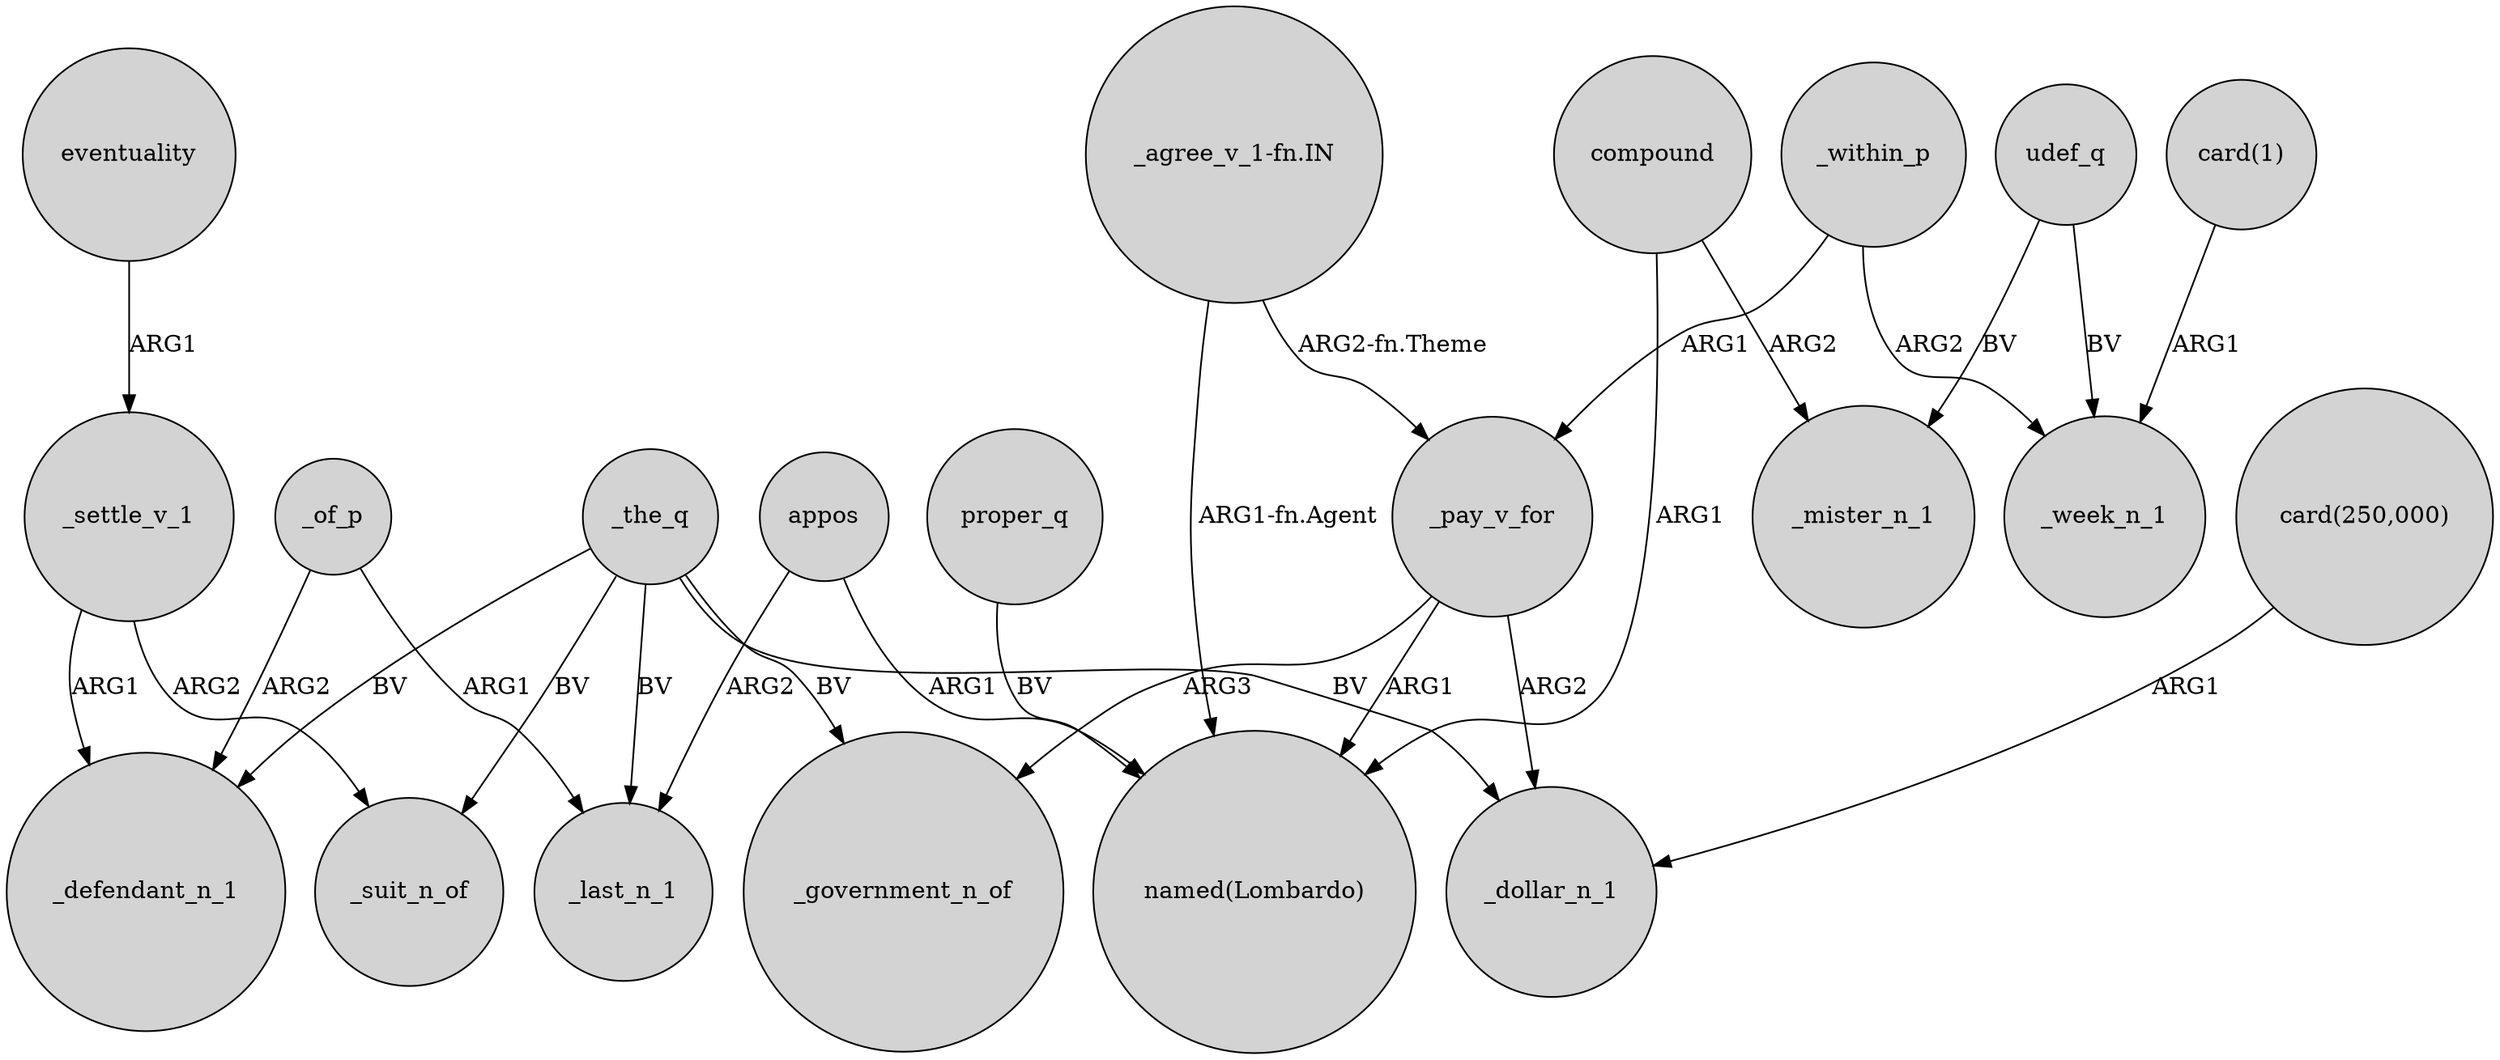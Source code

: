 digraph {
	node [shape=circle style=filled]
	_the_q -> _last_n_1 [label=BV]
	_pay_v_for -> _government_n_of [label=ARG3]
	appos -> "named(Lombardo)" [label=ARG1]
	_settle_v_1 -> _suit_n_of [label=ARG2]
	compound -> _mister_n_1 [label=ARG2]
	_the_q -> _suit_n_of [label=BV]
	_settle_v_1 -> _defendant_n_1 [label=ARG1]
	udef_q -> _mister_n_1 [label=BV]
	_the_q -> _dollar_n_1 [label=BV]
	_the_q -> _defendant_n_1 [label=BV]
	"_agree_v_1-fn.IN" -> _pay_v_for [label="ARG2-fn.Theme"]
	_pay_v_for -> _dollar_n_1 [label=ARG2]
	eventuality -> _settle_v_1 [label=ARG1]
	"card(250,000)" -> _dollar_n_1 [label=ARG1]
	_pay_v_for -> "named(Lombardo)" [label=ARG1]
	udef_q -> _week_n_1 [label=BV]
	_of_p -> _defendant_n_1 [label=ARG2]
	_within_p -> _pay_v_for [label=ARG1]
	_of_p -> _last_n_1 [label=ARG1]
	compound -> "named(Lombardo)" [label=ARG1]
	_the_q -> _government_n_of [label=BV]
	appos -> _last_n_1 [label=ARG2]
	proper_q -> "named(Lombardo)" [label=BV]
	"_agree_v_1-fn.IN" -> "named(Lombardo)" [label="ARG1-fn.Agent"]
	"card(1)" -> _week_n_1 [label=ARG1]
	_within_p -> _week_n_1 [label=ARG2]
}
